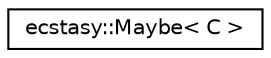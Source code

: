 digraph "Graphical Class Hierarchy"
{
 // LATEX_PDF_SIZE
  edge [fontname="Helvetica",fontsize="10",labelfontname="Helvetica",labelfontsize="10"];
  node [fontname="Helvetica",fontsize="10",shape=record];
  rankdir="LR";
  Node0 [label="ecstasy::Maybe\< C \>",height=0.2,width=0.4,color="black", fillcolor="white", style="filled",URL="$structecstasy_1_1_maybe.html",tooltip="Placeholder for ecstasy::query::modifier::Maybe."];
}
